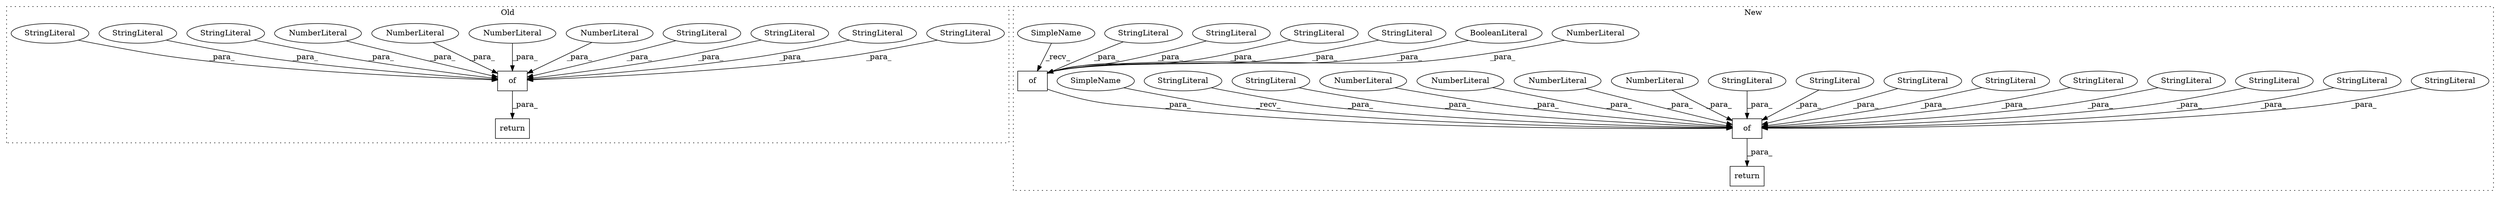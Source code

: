 digraph G {
subgraph cluster0 {
1 [label="return" a="41" s="1559" l="7" shape="box"];
8 [label="of" a="32" s="1570,1998" l="3,1" shape="box"];
9 [label="StringLiteral" a="45" s="1921" l="9" shape="ellipse"];
12 [label="StringLiteral" a="45" s="1960" l="7" shape="ellipse"];
13 [label="StringLiteral" a="45" s="1724" l="21" shape="ellipse"];
15 [label="StringLiteral" a="45" s="1855" l="18" shape="ellipse"];
20 [label="NumberLiteral" a="34" s="1958" l="1" shape="ellipse"];
21 [label="NumberLiteral" a="34" s="1931" l="1" shape="ellipse"];
23 [label="NumberLiteral" a="34" s="1804" l="2" shape="ellipse"];
25 [label="NumberLiteral" a="34" s="1874" l="3" shape="ellipse"];
32 [label="StringLiteral" a="45" s="1945" l="12" shape="ellipse"];
33 [label="StringLiteral" a="45" s="1905" l="11" shape="ellipse"];
35 [label="StringLiteral" a="45" s="1600" l="13" shape="ellipse"];
label = "Old";
style="dotted";
}
subgraph cluster1 {
2 [label="of" a="32" s="1612,2352" l="3,1" shape="box"];
3 [label="return" a="41" s="1601" l="7" shape="box"];
4 [label="StringLiteral" a="45" s="1615" l="13" shape="ellipse"];
5 [label="StringLiteral" a="45" s="1667" l="27" shape="ellipse"];
6 [label="StringLiteral" a="45" s="1808" l="19" shape="ellipse"];
7 [label="StringLiteral" a="45" s="1727" l="11" shape="ellipse"];
10 [label="StringLiteral" a="45" s="1756" l="23" shape="ellipse"];
11 [label="StringLiteral" a="45" s="1855" l="21" shape="ellipse"];
14 [label="StringLiteral" a="45" s="2299" l="12" shape="ellipse"];
16 [label="StringLiteral" a="45" s="2314" l="7" shape="ellipse"];
17 [label="StringLiteral" a="45" s="1700" l="21" shape="ellipse"];
18 [label="NumberLiteral" a="34" s="2271" l="3" shape="ellipse"];
19 [label="NumberLiteral" a="34" s="1828" l="3" shape="ellipse"];
22 [label="NumberLiteral" a="34" s="2297" l="1" shape="ellipse"];
24 [label="NumberLiteral" a="34" s="1754" l="1" shape="ellipse"];
26 [label="of" a="32" s="2215,2260" l="3,1" shape="box"];
27 [label="NumberLiteral" a="34" s="2241" l="3" shape="ellipse"];
28 [label="BooleanLiteral" a="9" s="2256" l="4" shape="ellipse"];
29 [label="StringLiteral" a="45" s="1784" l="19" shape="ellipse"];
30 [label="StringLiteral" a="45" s="2225" l="7" shape="ellipse"];
31 [label="StringLiteral" a="45" s="2218" l="6" shape="ellipse"];
34 [label="StringLiteral" a="45" s="1832" l="18" shape="ellipse"];
36 [label="StringLiteral" a="45" s="2245" l="10" shape="ellipse"];
37 [label="StringLiteral" a="45" s="2233" l="7" shape="ellipse"];
38 [label="SimpleName" a="42" s="1608" l="3" shape="ellipse"];
39 [label="SimpleName" a="42" s="2211" l="3" shape="ellipse"];
label = "New";
style="dotted";
}
2 -> 3 [label="_para_"];
4 -> 2 [label="_para_"];
5 -> 2 [label="_para_"];
6 -> 2 [label="_para_"];
7 -> 2 [label="_para_"];
8 -> 1 [label="_para_"];
9 -> 8 [label="_para_"];
10 -> 2 [label="_para_"];
11 -> 2 [label="_para_"];
12 -> 8 [label="_para_"];
13 -> 8 [label="_para_"];
14 -> 2 [label="_para_"];
15 -> 8 [label="_para_"];
16 -> 2 [label="_para_"];
17 -> 2 [label="_para_"];
18 -> 2 [label="_para_"];
19 -> 2 [label="_para_"];
20 -> 8 [label="_para_"];
21 -> 8 [label="_para_"];
22 -> 2 [label="_para_"];
23 -> 8 [label="_para_"];
24 -> 2 [label="_para_"];
25 -> 8 [label="_para_"];
26 -> 2 [label="_para_"];
27 -> 26 [label="_para_"];
28 -> 26 [label="_para_"];
29 -> 2 [label="_para_"];
30 -> 26 [label="_para_"];
31 -> 26 [label="_para_"];
32 -> 8 [label="_para_"];
33 -> 8 [label="_para_"];
34 -> 2 [label="_para_"];
35 -> 8 [label="_para_"];
36 -> 26 [label="_para_"];
37 -> 26 [label="_para_"];
38 -> 2 [label="_recv_"];
39 -> 26 [label="_recv_"];
}